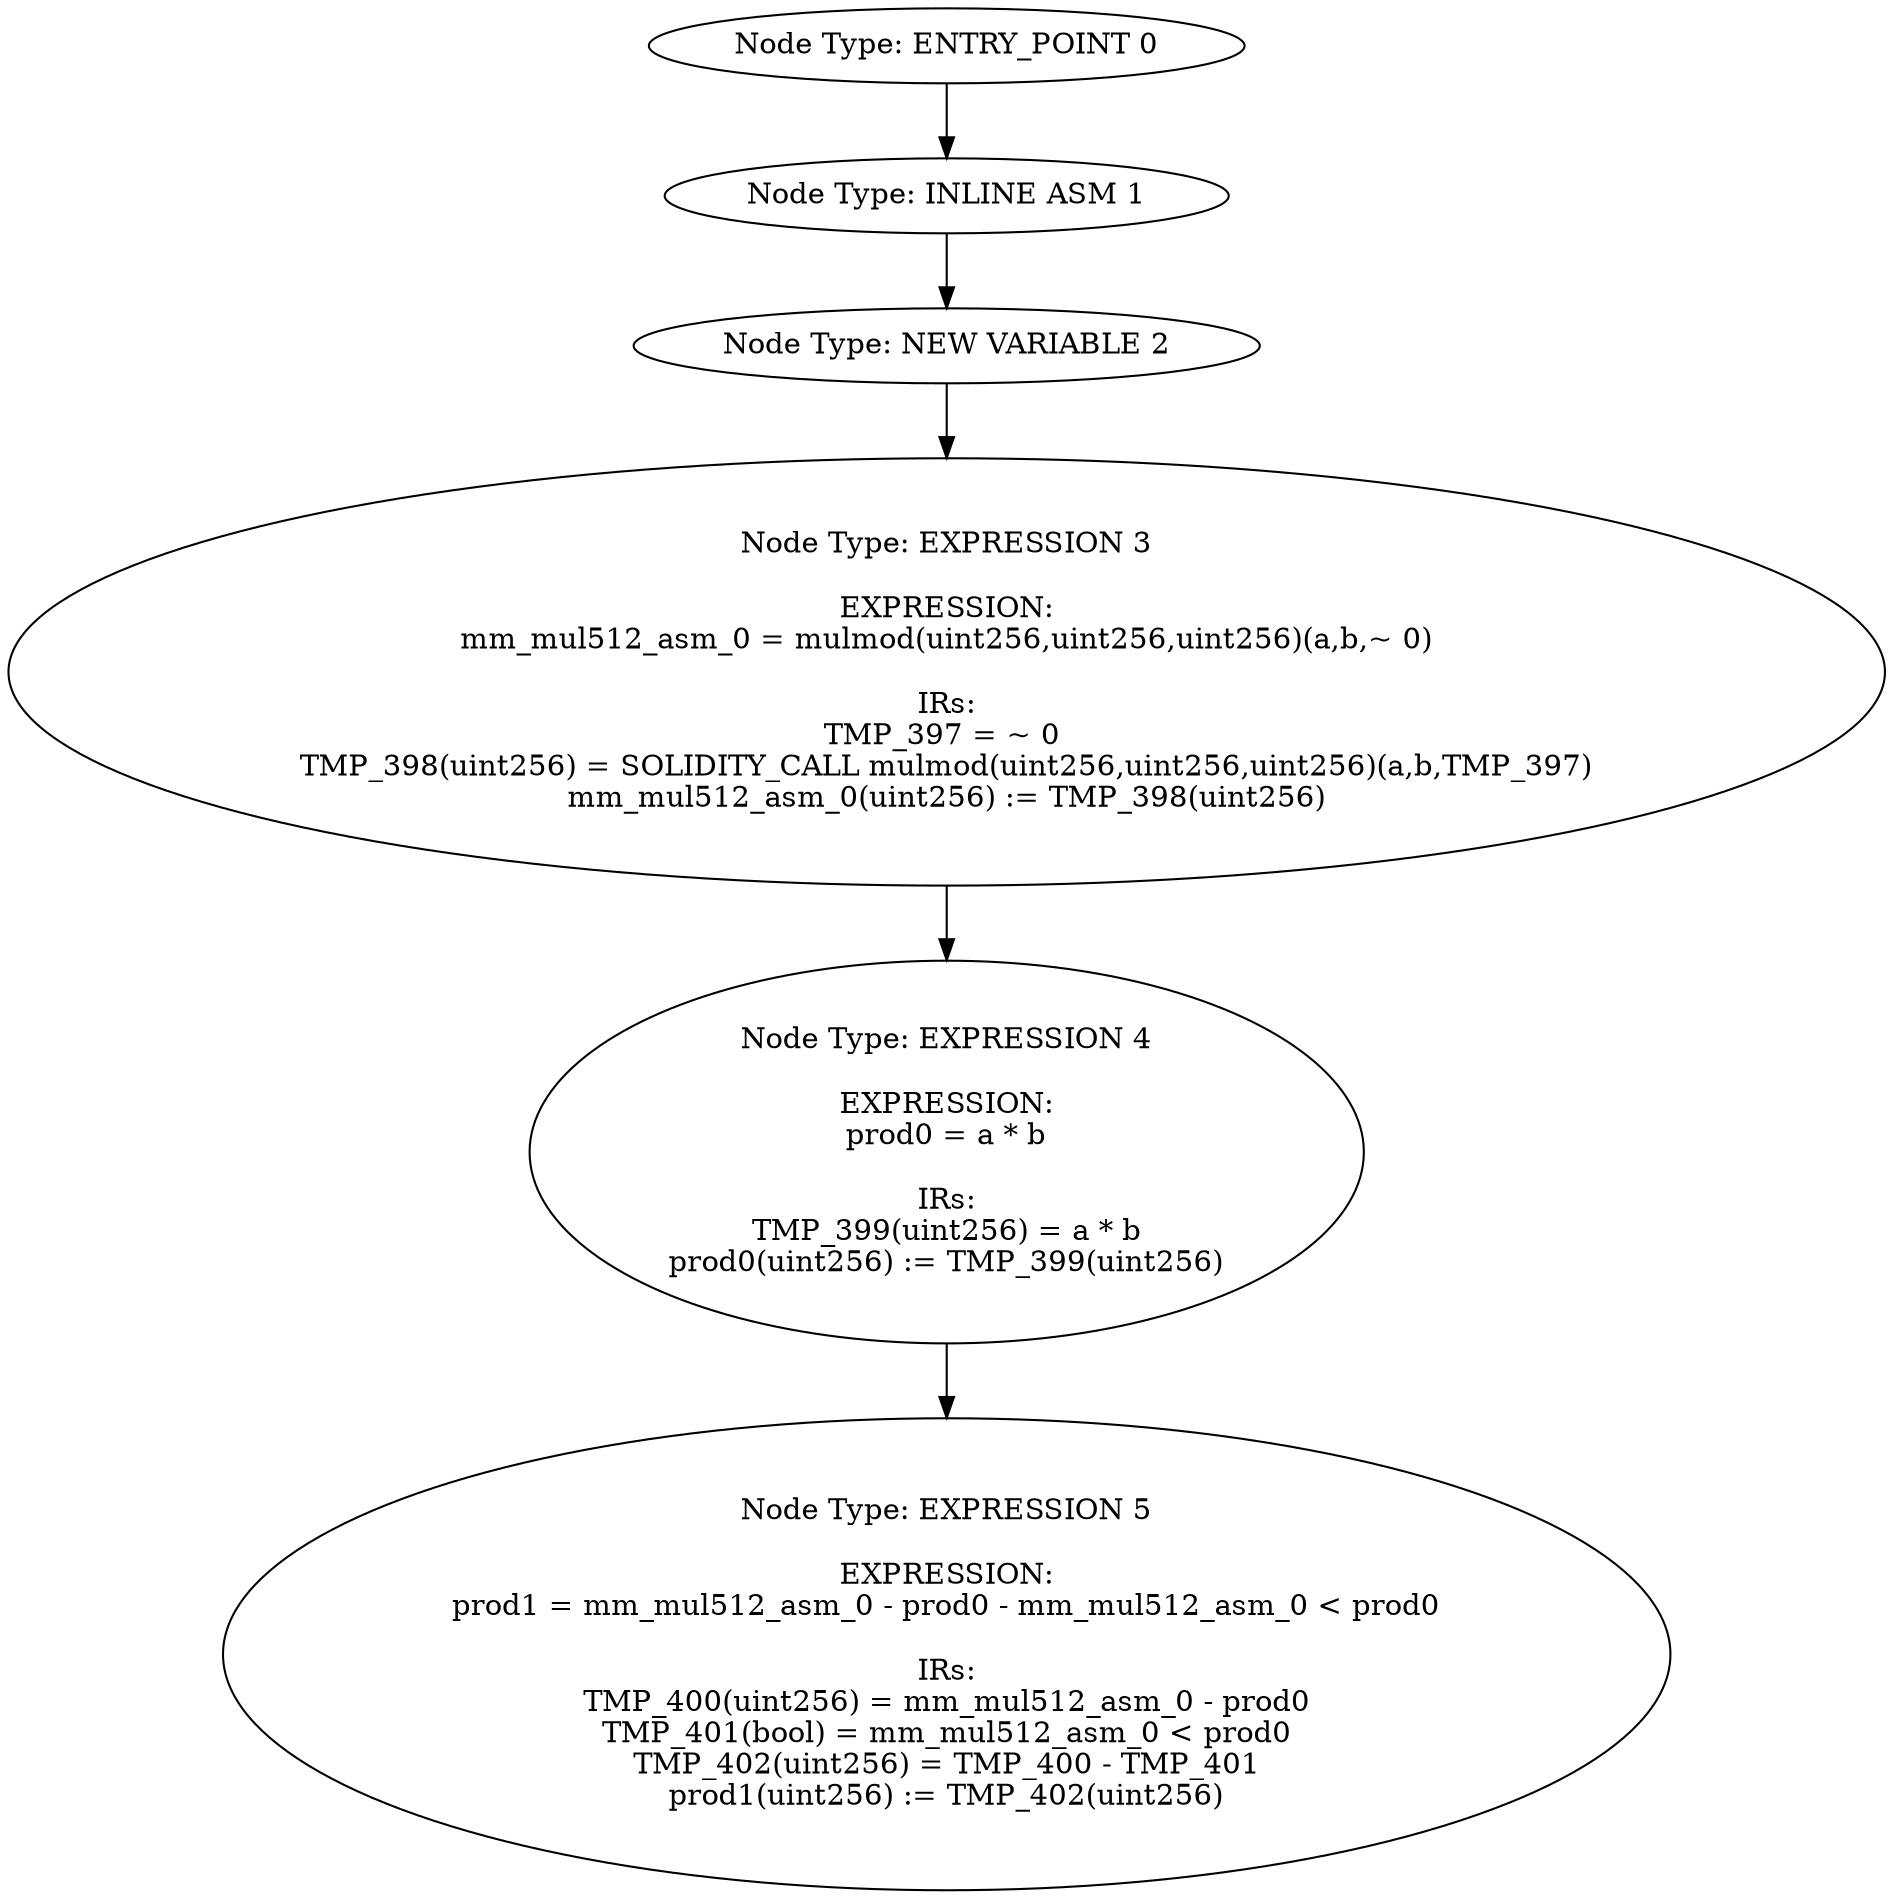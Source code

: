 digraph{
0[label="Node Type: ENTRY_POINT 0
"];
0->1;
1[label="Node Type: INLINE ASM 1
"];
1->2;
2[label="Node Type: NEW VARIABLE 2
"];
2->3;
3[label="Node Type: EXPRESSION 3

EXPRESSION:
mm_mul512_asm_0 = mulmod(uint256,uint256,uint256)(a,b,~ 0)

IRs:
TMP_397 = ~ 0 
TMP_398(uint256) = SOLIDITY_CALL mulmod(uint256,uint256,uint256)(a,b,TMP_397)
mm_mul512_asm_0(uint256) := TMP_398(uint256)"];
3->4;
4[label="Node Type: EXPRESSION 4

EXPRESSION:
prod0 = a * b

IRs:
TMP_399(uint256) = a * b
prod0(uint256) := TMP_399(uint256)"];
4->5;
5[label="Node Type: EXPRESSION 5

EXPRESSION:
prod1 = mm_mul512_asm_0 - prod0 - mm_mul512_asm_0 < prod0

IRs:
TMP_400(uint256) = mm_mul512_asm_0 - prod0
TMP_401(bool) = mm_mul512_asm_0 < prod0
TMP_402(uint256) = TMP_400 - TMP_401
prod1(uint256) := TMP_402(uint256)"];
}
